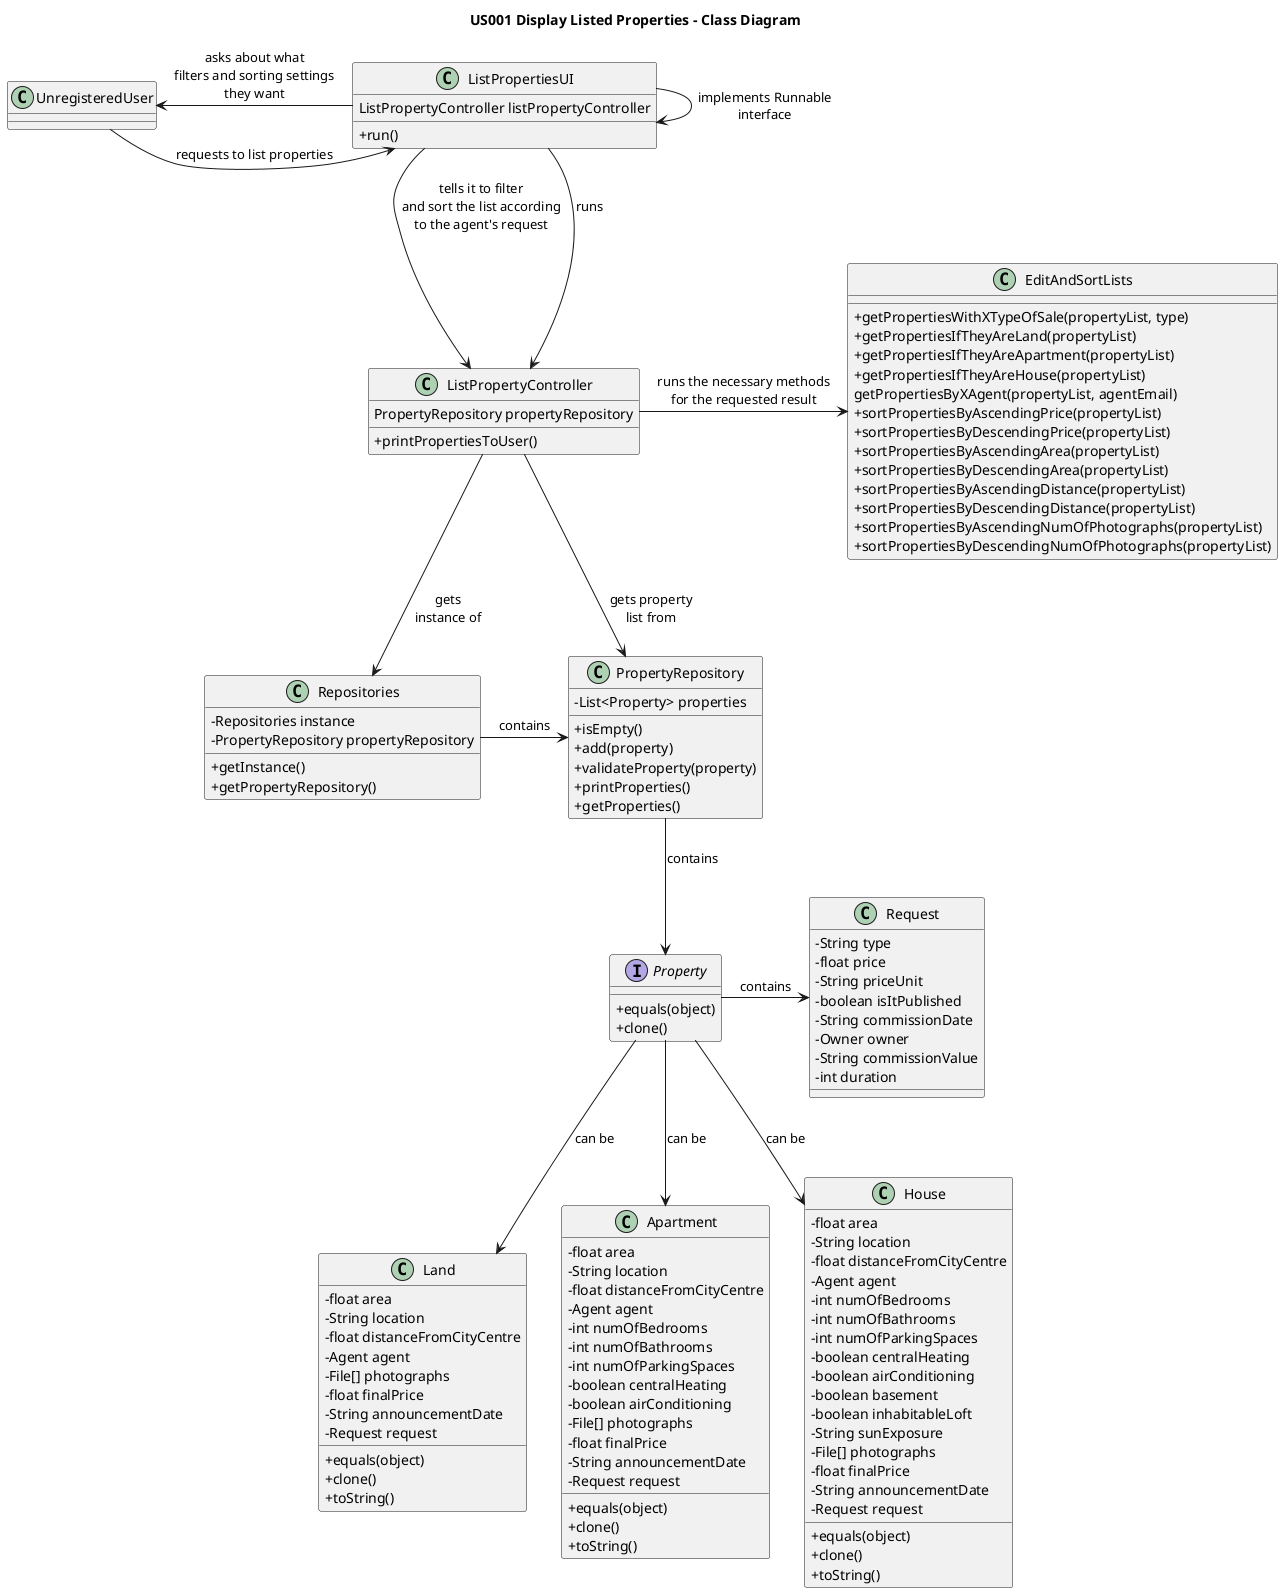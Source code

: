 @startuml
skinparam packageStyle rectangle
skinparam shadowing false
skinparam classAttributeIconSize 0

title US001 Display Listed Properties - Class Diagram

class UnregisteredUser {
___
}

class ListPropertiesUI {
ListPropertyController listPropertyController
___
+run()
}

class ListPropertyController {
PropertyRepository propertyRepository
___
+printPropertiesToUser()
}

class Repositories {
-Repositories instance
-PropertyRepository propertyRepository
___
+getInstance()
+getPropertyRepository()
}

class PropertyRepository {
-List<Property> properties
___
+isEmpty()
+add(property)
+validateProperty(property)
+printProperties()
+getProperties()
}

interface Property {
___
+equals(object)
+clone()
}

class Request{
-String type
-float price
-String priceUnit
-boolean isItPublished
-String commissionDate
-Owner owner
-String commissionValue
-int duration
}

class Land{
-float area
-String location
-float distanceFromCityCentre
-Agent agent
-File[] photographs
-float finalPrice
-String announcementDate
-Request request
___
+equals(object)
+clone()
+toString()
}

class Apartment {
-float area
-String location
-float distanceFromCityCentre
-Agent agent
-int numOfBedrooms
-int numOfBathrooms
-int numOfParkingSpaces
-boolean centralHeating
-boolean airConditioning
-File[] photographs
-float finalPrice
-String announcementDate
-Request request
___
+equals(object)
+clone()
+toString()
}

class House {
-float area
-String location
-float distanceFromCityCentre
-Agent agent
-int numOfBedrooms
-int numOfBathrooms
-int numOfParkingSpaces
-boolean centralHeating
-boolean airConditioning
-boolean basement
-boolean inhabitableLoft
-String sunExposure
-File[] photographs
-float finalPrice
-String announcementDate
-Request request
___
+equals(object)
+clone()
+toString()
}


class EditAndSortLists{
___
+getPropertiesWithXTypeOfSale(propertyList, type)
+getPropertiesIfTheyAreLand(propertyList)
+getPropertiesIfTheyAreApartment(propertyList)
+getPropertiesIfTheyAreHouse(propertyList)
getPropertiesByXAgent(propertyList, agentEmail)
+sortPropertiesByAscendingPrice(propertyList)
+sortPropertiesByDescendingPrice(propertyList)
+sortPropertiesByAscendingArea(propertyList)
+sortPropertiesByDescendingArea(propertyList)
+sortPropertiesByAscendingDistance(propertyList)
+sortPropertiesByDescendingDistance(propertyList)
+sortPropertiesByAscendingNumOfPhotographs(propertyList)
+sortPropertiesByDescendingNumOfPhotographs(propertyList)
}

UnregisteredUser -> ListPropertiesUI : \n\nrequests to list properties

ListPropertiesUI --> UnregisteredUser : asks about what\nfilters and sorting settings\nthey want
ListPropertiesUI --> ListPropertyController : tells it to filter\nand sort the list according\nto the agent's request

ListPropertyController -> EditAndSortLists : runs the necessary methods\nfor the requested result

ListPropertiesUI --> ListPropertiesUI : implements Runnable\ninterface
ListPropertiesUI --> ListPropertyController : runs
ListPropertyController --> Repositories : gets\ninstance of
Repositories -> PropertyRepository : contains
ListPropertyController --> PropertyRepository : gets property\nlist from

PropertyRepository --> Property : contains

Property -> Request : contains

Property --> Apartment : can be
Property --> House : can be
Property --> Land : can be


@enduml